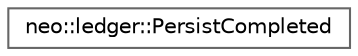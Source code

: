 digraph "Graphical Class Hierarchy"
{
 // LATEX_PDF_SIZE
  bgcolor="transparent";
  edge [fontname=Helvetica,fontsize=10,labelfontname=Helvetica,labelfontsize=10];
  node [fontname=Helvetica,fontsize=10,shape=box,height=0.2,width=0.4];
  rankdir="LR";
  Node0 [id="Node000000",label="neo::ledger::PersistCompleted",height=0.2,width=0.4,color="grey40", fillcolor="white", style="filled",URL="$structneo_1_1ledger_1_1_persist_completed.html",tooltip="Event data for block persistence completion."];
}
